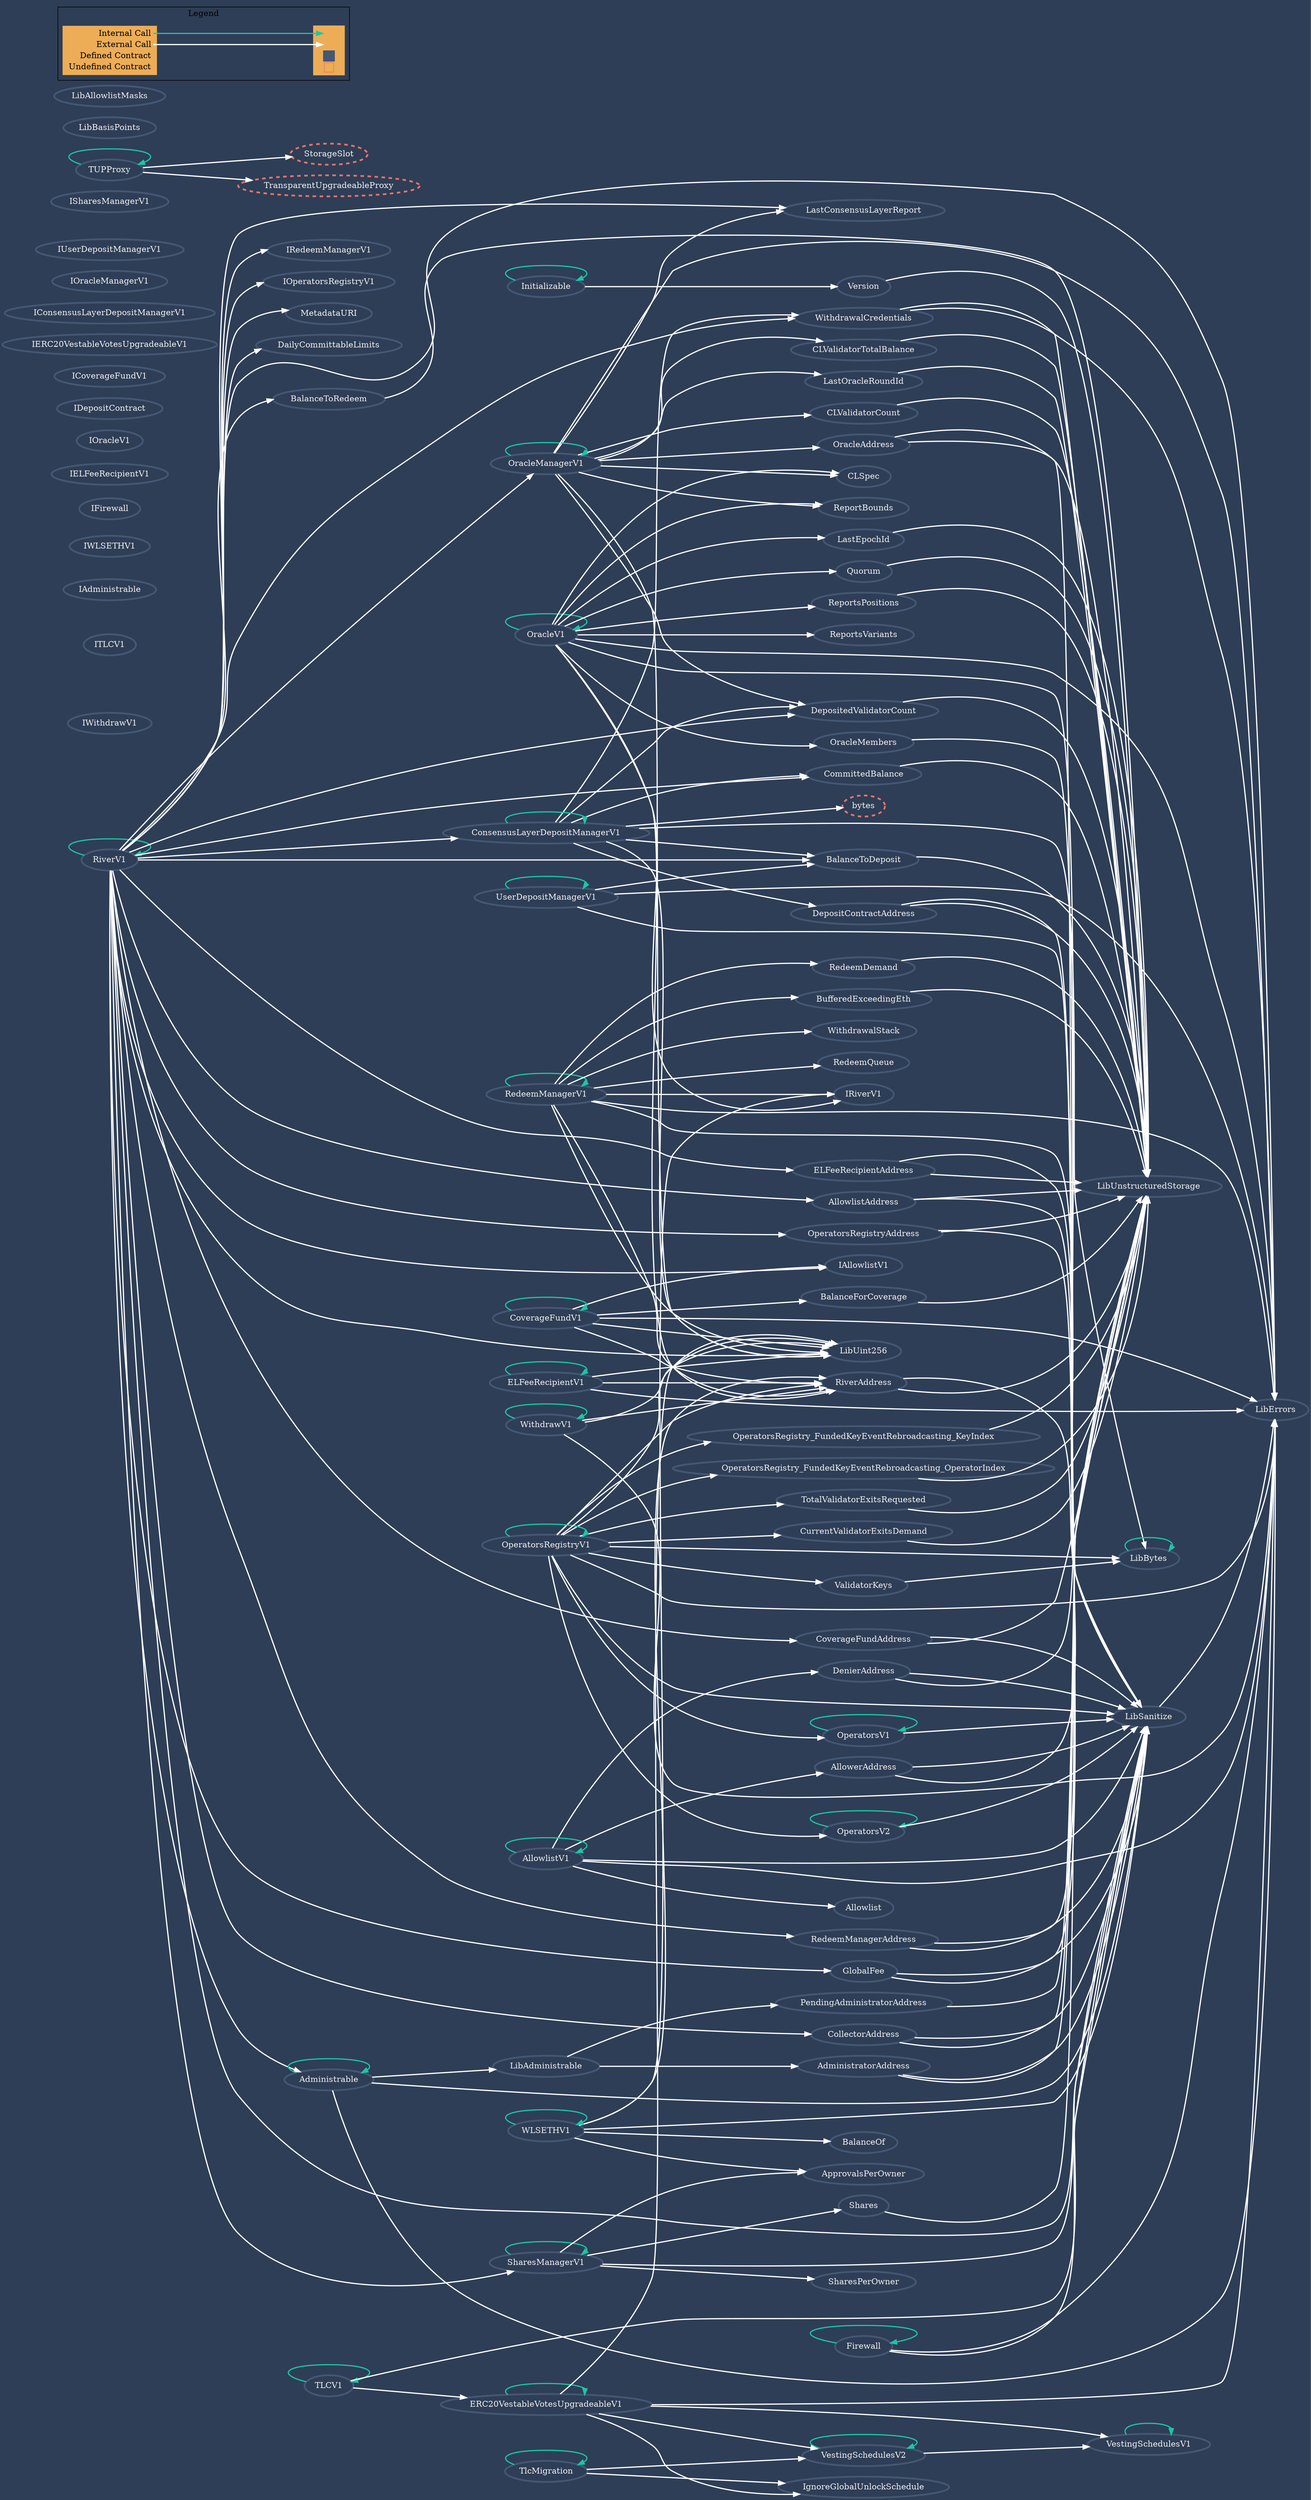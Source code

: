 digraph G {
  graph [ ratio = "auto", page = "100", compound =true, bgcolor = "#2e3e56" ];
  node [ style = "filled", fillcolor = "#edad56", color = "#edad56", penwidth =3 ];
  edge [ color = "#fcfcfc", penwidth =2, fontname = "helvetica Neue Ultra Light" ];
  "RedeemManagerV1" [ label = "RedeemManagerV1", color = "#445773", fontcolor = "#f0f0f0", style = "rounded" ];
  "IWithdrawV1" [ label = "IWithdrawV1", color = "#445773", fontcolor = "#f0f0f0", style = "rounded" ];
  "ITLCV1" [ label = "ITLCV1", color = "#445773", fontcolor = "#f0f0f0", style = "rounded" ];
  "IAllowlistV1" [ label = "IAllowlistV1", color = "#445773", fontcolor = "#f0f0f0", style = "rounded" ];
  "IRedeemManagerV1" [ label = "IRedeemManagerV1", color = "#445773", fontcolor = "#f0f0f0", style = "rounded" ];
  "IRiverV1" [ label = "IRiverV1", color = "#445773", fontcolor = "#f0f0f0", style = "rounded" ];
  "IOperatorsRegistryV1" [ label = "IOperatorsRegistryV1", color = "#445773", fontcolor = "#f0f0f0", style = "rounded" ];
  "IAdministrable" [ label = "IAdministrable", color = "#445773", fontcolor = "#f0f0f0", style = "rounded" ];
  "IWLSETHV1" [ label = "IWLSETHV1", color = "#445773", fontcolor = "#f0f0f0", style = "rounded" ];
  "IFirewall" [ label = "IFirewall", color = "#445773", fontcolor = "#f0f0f0", style = "rounded" ];
  "IELFeeRecipientV1" [ label = "IELFeeRecipientV1", color = "#445773", fontcolor = "#f0f0f0", style = "rounded" ];
  "IOracleV1" [ label = "IOracleV1", color = "#445773", fontcolor = "#f0f0f0", style = "rounded" ];
  "IDepositContract" [ label = "IDepositContract", color = "#445773", fontcolor = "#f0f0f0", style = "rounded" ];
  "ICoverageFundV1" [ label = "ICoverageFundV1", color = "#445773", fontcolor = "#f0f0f0", style = "rounded" ];
  "IERC20VestableVotesUpgradeableV1" [ label = "IERC20VestableVotesUpgradeableV1", color = "#445773", fontcolor = "#f0f0f0", style = "rounded" ];
  "IConsensusLayerDepositManagerV1" [ label = "IConsensusLayerDepositManagerV1", color = "#445773", fontcolor = "#f0f0f0", style = "rounded" ];
  "IOracleManagerV1" [ label = "IOracleManagerV1", color = "#445773", fontcolor = "#f0f0f0", style = "rounded" ];
  "IUserDepositManagerV1" [ label = "IUserDepositManagerV1", color = "#445773", fontcolor = "#f0f0f0", style = "rounded" ];
  "ISharesManagerV1" [ label = "ISharesManagerV1", color = "#445773", fontcolor = "#f0f0f0", style = "rounded" ];
  "TUPProxy" [ label = "TUPProxy", color = "#445773", fontcolor = "#f0f0f0", style = "rounded" ];
  "RiverV1" [ label = "RiverV1", color = "#445773", fontcolor = "#f0f0f0", style = "rounded" ];
  "Administrable" [ label = "Administrable", color = "#445773", fontcolor = "#f0f0f0", style = "rounded" ];
  "OracleV1" [ label = "OracleV1", color = "#445773", fontcolor = "#f0f0f0", style = "rounded" ];
  "WithdrawV1" [ label = "WithdrawV1", color = "#445773", fontcolor = "#f0f0f0", style = "rounded" ];
  "VestingSchedulesV1" [ label = "VestingSchedulesV1", color = "#445773", fontcolor = "#f0f0f0", style = "rounded" ];
  "VestingSchedulesV2" [ label = "VestingSchedulesV2", color = "#445773", fontcolor = "#f0f0f0", style = "rounded" ];
  "IgnoreGlobalUnlockSchedule" [ label = "IgnoreGlobalUnlockSchedule", color = "#445773", fontcolor = "#f0f0f0", style = "rounded" ];
  "OperatorsRegistry_FundedKeyEventRebroadcasting_KeyIndex" [ label = "OperatorsRegistry_FundedKeyEventRebroadcasting_KeyIndex", color = "#445773", fontcolor = "#f0f0f0", style = "rounded" ];
  "OperatorsRegistry_FundedKeyEventRebroadcasting_OperatorIndex" [ label = "OperatorsRegistry_FundedKeyEventRebroadcasting_OperatorIndex", color = "#445773", fontcolor = "#f0f0f0", style = "rounded" ];
  "BalanceOf" [ label = "BalanceOf", color = "#445773", fontcolor = "#f0f0f0", style = "rounded" ];
  "BalanceForCoverage" [ label = "BalanceForCoverage", color = "#445773", fontcolor = "#f0f0f0", style = "rounded" ];
  "ReportBounds" [ label = "ReportBounds", color = "#445773", fontcolor = "#f0f0f0", style = "rounded" ];
  "AllowlistAddress" [ label = "AllowlistAddress", color = "#445773", fontcolor = "#f0f0f0", style = "rounded" ];
  "CLSpec" [ label = "CLSpec", color = "#445773", fontcolor = "#f0f0f0", style = "rounded" ];
  "WithdrawalCredentials" [ label = "WithdrawalCredentials", color = "#445773", fontcolor = "#f0f0f0", style = "rounded" ];
  "DepositedValidatorCount" [ label = "DepositedValidatorCount", color = "#445773", fontcolor = "#f0f0f0", style = "rounded" ];
  "OperatorsRegistryAddress" [ label = "OperatorsRegistryAddress", color = "#445773", fontcolor = "#f0f0f0", style = "rounded" ];
  "DepositContractAddress" [ label = "DepositContractAddress", color = "#445773", fontcolor = "#f0f0f0", style = "rounded" ];
  "Shares" [ label = "Shares", color = "#445773", fontcolor = "#f0f0f0", style = "rounded" ];
  "BalanceToRedeem" [ label = "BalanceToRedeem", color = "#445773", fontcolor = "#f0f0f0", style = "rounded" ];
  "RedeemDemand" [ label = "RedeemDemand", color = "#445773", fontcolor = "#f0f0f0", style = "rounded" ];
  "LastConsensusLayerReport" [ label = "LastConsensusLayerReport", color = "#445773", fontcolor = "#f0f0f0", style = "rounded" ];
  "BalanceToDeposit" [ label = "BalanceToDeposit", color = "#445773", fontcolor = "#f0f0f0", style = "rounded" ];
  "BufferedExceedingEth" [ label = "BufferedExceedingEth", color = "#445773", fontcolor = "#f0f0f0", style = "rounded" ];
  "OracleAddress" [ label = "OracleAddress", color = "#445773", fontcolor = "#f0f0f0", style = "rounded" ];
  "RedeemManagerAddress" [ label = "RedeemManagerAddress", color = "#445773", fontcolor = "#f0f0f0", style = "rounded" ];
  "GlobalFee" [ label = "GlobalFee", color = "#445773", fontcolor = "#f0f0f0", style = "rounded" ];
  "CLValidatorCount" [ label = "CLValidatorCount", color = "#445773", fontcolor = "#f0f0f0", style = "rounded" ];
  "CommittedBalance" [ label = "CommittedBalance", color = "#445773", fontcolor = "#f0f0f0", style = "rounded" ];
  "CoverageFundAddress" [ label = "CoverageFundAddress", color = "#445773", fontcolor = "#f0f0f0", style = "rounded" ];
  "CLValidatorTotalBalance" [ label = "CLValidatorTotalBalance", color = "#445773", fontcolor = "#f0f0f0", style = "rounded" ];
  "MetadataURI" [ label = "MetadataURI", color = "#445773", fontcolor = "#f0f0f0", style = "rounded" ];
  "DailyCommittableLimits" [ label = "DailyCommittableLimits", color = "#445773", fontcolor = "#f0f0f0", style = "rounded" ];
  "WithdrawalStack" [ label = "WithdrawalStack", color = "#445773", fontcolor = "#f0f0f0", style = "rounded" ];
  "LastOracleRoundId" [ label = "LastOracleRoundId", color = "#445773", fontcolor = "#f0f0f0", style = "rounded" ];
  "CollectorAddress" [ label = "CollectorAddress", color = "#445773", fontcolor = "#f0f0f0", style = "rounded" ];
  "OperatorsV1" [ label = "OperatorsV1", color = "#445773", fontcolor = "#f0f0f0", style = "rounded" ];
  "OperatorsV2" [ label = "OperatorsV2", color = "#445773", fontcolor = "#f0f0f0", style = "rounded" ];
  "CurrentValidatorExitsDemand" [ label = "CurrentValidatorExitsDemand", color = "#445773", fontcolor = "#f0f0f0", style = "rounded" ];
  "TotalValidatorExitsRequested" [ label = "TotalValidatorExitsRequested", color = "#445773", fontcolor = "#f0f0f0", style = "rounded" ];
  "ValidatorKeys" [ label = "ValidatorKeys", color = "#445773", fontcolor = "#f0f0f0", style = "rounded" ];
  "ELFeeRecipientAddress" [ label = "ELFeeRecipientAddress", color = "#445773", fontcolor = "#f0f0f0", style = "rounded" ];
  "SharesPerOwner" [ label = "SharesPerOwner", color = "#445773", fontcolor = "#f0f0f0", style = "rounded" ];
  "RedeemQueue" [ label = "RedeemQueue", color = "#445773", fontcolor = "#f0f0f0", style = "rounded" ];
  "ConsensusLayerDepositManagerV1" [ label = "ConsensusLayerDepositManagerV1", color = "#445773", fontcolor = "#f0f0f0", style = "rounded" ];
  "ERC20VestableVotesUpgradeableV1" [ label = "ERC20VestableVotesUpgradeableV1", color = "#445773", fontcolor = "#f0f0f0", style = "rounded" ];
  "UserDepositManagerV1" [ label = "UserDepositManagerV1", color = "#445773", fontcolor = "#f0f0f0", style = "rounded" ];
  "OracleManagerV1" [ label = "OracleManagerV1", color = "#445773", fontcolor = "#f0f0f0", style = "rounded" ];
  "SharesManagerV1" [ label = "SharesManagerV1", color = "#445773", fontcolor = "#f0f0f0", style = "rounded" ];
  "RiverAddress" [ label = "RiverAddress", color = "#445773", fontcolor = "#f0f0f0", style = "rounded" ];
  "PendingAdministratorAddress" [ label = "PendingAdministratorAddress", color = "#445773", fontcolor = "#f0f0f0", style = "rounded" ];
  "AdministratorAddress" [ label = "AdministratorAddress", color = "#445773", fontcolor = "#f0f0f0", style = "rounded" ];
  "ApprovalsPerOwner" [ label = "ApprovalsPerOwner", color = "#445773", fontcolor = "#f0f0f0", style = "rounded" ];
  "Version" [ label = "Version", color = "#445773", fontcolor = "#f0f0f0", style = "rounded" ];
  "Quorum" [ label = "Quorum", color = "#445773", fontcolor = "#f0f0f0", style = "rounded" ];
  "OracleMembers" [ label = "OracleMembers", color = "#445773", fontcolor = "#f0f0f0", style = "rounded" ];
  "ReportsPositions" [ label = "ReportsPositions", color = "#445773", fontcolor = "#f0f0f0", style = "rounded" ];
  "LastEpochId" [ label = "LastEpochId", color = "#445773", fontcolor = "#f0f0f0", style = "rounded" ];
  "ReportsVariants" [ label = "ReportsVariants", color = "#445773", fontcolor = "#f0f0f0", style = "rounded" ];
  "Allowlist" [ label = "Allowlist", color = "#445773", fontcolor = "#f0f0f0", style = "rounded" ];
  "DenierAddress" [ label = "DenierAddress", color = "#445773", fontcolor = "#f0f0f0", style = "rounded" ];
  "AllowerAddress" [ label = "AllowerAddress", color = "#445773", fontcolor = "#f0f0f0", style = "rounded" ];
  "TlcMigration" [ label = "TlcMigration", color = "#445773", fontcolor = "#f0f0f0", style = "rounded" ];
  "AllowlistV1" [ label = "AllowlistV1", color = "#445773", fontcolor = "#f0f0f0", style = "rounded" ];
  "CoverageFundV1" [ label = "CoverageFundV1", color = "#445773", fontcolor = "#f0f0f0", style = "rounded" ];
  "Firewall" [ label = "Firewall", color = "#445773", fontcolor = "#f0f0f0", style = "rounded" ];
  "WLSETHV1" [ label = "WLSETHV1", color = "#445773", fontcolor = "#f0f0f0", style = "rounded" ];
  "ELFeeRecipientV1" [ label = "ELFeeRecipientV1", color = "#445773", fontcolor = "#f0f0f0", style = "rounded" ];
  "OperatorsRegistryV1" [ label = "OperatorsRegistryV1", color = "#445773", fontcolor = "#f0f0f0", style = "rounded" ];
  "TLCV1" [ label = "TLCV1", color = "#445773", fontcolor = "#f0f0f0", style = "rounded" ];
  "Initializable" [ label = "Initializable", color = "#445773", fontcolor = "#f0f0f0", style = "rounded" ];
  "LibBytes" [ label = "LibBytes", color = "#445773", fontcolor = "#f0f0f0", style = "rounded" ];
  "LibUint256" [ label = "LibUint256", color = "#445773", fontcolor = "#f0f0f0", style = "rounded" ];
  "LibUnstructuredStorage" [ label = "LibUnstructuredStorage", color = "#445773", fontcolor = "#f0f0f0", style = "rounded" ];
  "LibAdministrable" [ label = "LibAdministrable", color = "#445773", fontcolor = "#f0f0f0", style = "rounded" ];
  "LibErrors" [ label = "LibErrors", color = "#445773", fontcolor = "#f0f0f0", style = "rounded" ];
  "LibBasisPoints" [ label = "LibBasisPoints", color = "#445773", fontcolor = "#f0f0f0", style = "rounded" ];
  "LibAllowlistMasks" [ label = "LibAllowlistMasks", color = "#445773", fontcolor = "#f0f0f0", style = "rounded" ];
  "LibSanitize" [ label = "LibSanitize", color = "#445773", fontcolor = "#f0f0f0", style = "rounded" ];
  "StorageSlot" [ label = "StorageSlot", color = "#e8726d", fontcolor = "#f0f0f0", style = "rounded,dashed" ];
  "TransparentUpgradeableProxy" [ label = "TransparentUpgradeableProxy", color = "#e8726d", fontcolor = "#f0f0f0", style = "rounded,dashed" ];
  "bytes" [ label = "bytes", color = "#e8726d", fontcolor = "#f0f0f0", style = "rounded,dashed" ];
  "RedeemManagerV1" -> "RiverAddress" [ color = "white" ];
  "RedeemManagerV1" -> "LibErrors" [ color = "white" ];
  "RedeemManagerV1" -> "RedeemManagerV1" [ color = "#1bc6a6" ];
  "RedeemManagerV1" -> "IRiverV1" [ color = "white" ];
  "RedeemManagerV1" -> "RedeemQueue" [ color = "white" ];
  "RedeemManagerV1" -> "WithdrawalStack" [ color = "white" ];
  "RedeemManagerV1" -> "BufferedExceedingEth" [ color = "white" ];
  "RedeemManagerV1" -> "RedeemDemand" [ color = "white" ];
  "RedeemManagerV1" -> "LibUint256" [ color = "white" ];
  "RedeemManagerV1" -> "LibSanitize" [ color = "white" ];
  "TUPProxy" -> "StorageSlot" [ color = "white" ];
  "TUPProxy" -> "TransparentUpgradeableProxy" [ color = "white" ];
  "TUPProxy" -> "TUPProxy" [ color = "#1bc6a6" ];
  "RiverV1" -> "RiverV1" [ color = "#1bc6a6" ];
  "RiverV1" -> "CollectorAddress" [ color = "white" ];
  "RiverV1" -> "GlobalFee" [ color = "white" ];
  "RiverV1" -> "ELFeeRecipientAddress" [ color = "white" ];
  "RiverV1" -> "AllowlistAddress" [ color = "white" ];
  "RiverV1" -> "OperatorsRegistryAddress" [ color = "white" ];
  "RiverV1" -> "ConsensusLayerDepositManagerV1" [ color = "white" ];
  "RiverV1" -> "OracleManagerV1" [ color = "white" ];
  "RiverV1" -> "RedeemManagerAddress" [ color = "white" ];
  "RiverV1" -> "DailyCommittableLimits" [ color = "white" ];
  "RiverV1" -> "CommittedBalance" [ color = "white" ];
  "RiverV1" -> "BalanceToDeposit" [ color = "white" ];
  "RiverV1" -> "CoverageFundAddress" [ color = "white" ];
  "RiverV1" -> "MetadataURI" [ color = "white" ];
  "RiverV1" -> "BalanceToRedeem" [ color = "white" ];
  "RiverV1" -> "LibSanitize" [ color = "white" ];
  "RiverV1" -> "LibErrors" [ color = "white" ];
  "RiverV1" -> "WithdrawalCredentials" [ color = "white" ];
  "RiverV1" -> "Administrable" [ color = "white" ];
  "RiverV1" -> "IAllowlistV1" [ color = "white" ];
  "RiverV1" -> "SharesManagerV1" [ color = "white" ];
  "RiverV1" -> "LastConsensusLayerReport" [ color = "white" ];
  "RiverV1" -> "DepositedValidatorCount" [ color = "white" ];
  "RiverV1" -> "IRedeemManagerV1" [ color = "white" ];
  "RiverV1" -> "LibUint256" [ color = "white" ];
  "RiverV1" -> "IOperatorsRegistryV1" [ color = "white" ];
  "Administrable" -> "LibAdministrable" [ color = "white" ];
  "Administrable" -> "LibErrors" [ color = "white" ];
  "Administrable" -> "Administrable" [ color = "#1bc6a6" ];
  "Administrable" -> "LibSanitize" [ color = "white" ];
  "OracleV1" -> "OracleV1" [ color = "#1bc6a6" ];
  "OracleV1" -> "LibErrors" [ color = "white" ];
  "OracleV1" -> "RiverAddress" [ color = "white" ];
  "OracleV1" -> "CLSpec" [ color = "white" ];
  "OracleV1" -> "ReportBounds" [ color = "white" ];
  "OracleV1" -> "Quorum" [ color = "white" ];
  "OracleV1" -> "OracleMembers" [ color = "white" ];
  "OracleV1" -> "ReportsPositions" [ color = "white" ];
  "OracleV1" -> "ReportsVariants" [ color = "white" ];
  "OracleV1" -> "LastEpochId" [ color = "white" ];
  "OracleV1" -> "LibSanitize" [ color = "white" ];
  "OracleV1" -> "IRiverV1" [ color = "white" ];
  "WithdrawV1" -> "RiverAddress" [ color = "white" ];
  "WithdrawV1" -> "LibErrors" [ color = "white" ];
  "WithdrawV1" -> "WithdrawV1" [ color = "#1bc6a6" ];
  "WithdrawV1" -> "LibUint256" [ color = "white" ];
  "VestingSchedulesV1" -> "VestingSchedulesV1" [ color = "#1bc6a6" ];
  "VestingSchedulesV2" -> "VestingSchedulesV2" [ color = "#1bc6a6" ];
  "VestingSchedulesV2" -> "VestingSchedulesV1" [ color = "white" ];
  "OperatorsRegistry_FundedKeyEventRebroadcasting_KeyIndex" -> "LibUnstructuredStorage" [ color = "white" ];
  "OperatorsRegistry_FundedKeyEventRebroadcasting_OperatorIndex" -> "LibUnstructuredStorage" [ color = "white" ];
  "BalanceForCoverage" -> "LibUnstructuredStorage" [ color = "white" ];
  "AllowlistAddress" -> "LibUnstructuredStorage" [ color = "white" ];
  "AllowlistAddress" -> "LibSanitize" [ color = "white" ];
  "WithdrawalCredentials" -> "LibUnstructuredStorage" [ color = "white" ];
  "WithdrawalCredentials" -> "LibErrors" [ color = "white" ];
  "DepositedValidatorCount" -> "LibUnstructuredStorage" [ color = "white" ];
  "OperatorsRegistryAddress" -> "LibUnstructuredStorage" [ color = "white" ];
  "OperatorsRegistryAddress" -> "LibSanitize" [ color = "white" ];
  "DepositContractAddress" -> "LibUnstructuredStorage" [ color = "white" ];
  "DepositContractAddress" -> "LibSanitize" [ color = "white" ];
  "Shares" -> "LibUnstructuredStorage" [ color = "white" ];
  "BalanceToRedeem" -> "LibUnstructuredStorage" [ color = "white" ];
  "RedeemDemand" -> "LibUnstructuredStorage" [ color = "white" ];
  "BalanceToDeposit" -> "LibUnstructuredStorage" [ color = "white" ];
  "BufferedExceedingEth" -> "LibUnstructuredStorage" [ color = "white" ];
  "OracleAddress" -> "LibUnstructuredStorage" [ color = "white" ];
  "OracleAddress" -> "LibSanitize" [ color = "white" ];
  "RedeemManagerAddress" -> "LibUnstructuredStorage" [ color = "white" ];
  "RedeemManagerAddress" -> "LibSanitize" [ color = "white" ];
  "GlobalFee" -> "LibUnstructuredStorage" [ color = "white" ];
  "GlobalFee" -> "LibSanitize" [ color = "white" ];
  "CLValidatorCount" -> "LibUnstructuredStorage" [ color = "white" ];
  "CommittedBalance" -> "LibUnstructuredStorage" [ color = "white" ];
  "CoverageFundAddress" -> "LibUnstructuredStorage" [ color = "white" ];
  "CoverageFundAddress" -> "LibSanitize" [ color = "white" ];
  "CLValidatorTotalBalance" -> "LibUnstructuredStorage" [ color = "white" ];
  "LastOracleRoundId" -> "LibUnstructuredStorage" [ color = "white" ];
  "CollectorAddress" -> "LibUnstructuredStorage" [ color = "white" ];
  "CollectorAddress" -> "LibSanitize" [ color = "white" ];
  "OperatorsV1" -> "OperatorsV1" [ color = "#1bc6a6" ];
  "OperatorsV1" -> "LibSanitize" [ color = "white" ];
  "OperatorsV2" -> "OperatorsV2" [ color = "#1bc6a6" ];
  "OperatorsV2" -> "LibSanitize" [ color = "white" ];
  "CurrentValidatorExitsDemand" -> "LibUnstructuredStorage" [ color = "white" ];
  "TotalValidatorExitsRequested" -> "LibUnstructuredStorage" [ color = "white" ];
  "ValidatorKeys" -> "LibBytes" [ color = "white" ];
  "ELFeeRecipientAddress" -> "LibUnstructuredStorage" [ color = "white" ];
  "ELFeeRecipientAddress" -> "LibSanitize" [ color = "white" ];
  "ConsensusLayerDepositManagerV1" -> "DepositContractAddress" [ color = "white" ];
  "ConsensusLayerDepositManagerV1" -> "WithdrawalCredentials" [ color = "white" ];
  "ConsensusLayerDepositManagerV1" -> "CommittedBalance" [ color = "white" ];
  "ConsensusLayerDepositManagerV1" -> "BalanceToDeposit" [ color = "white" ];
  "ConsensusLayerDepositManagerV1" -> "DepositedValidatorCount" [ color = "white" ];
  "ConsensusLayerDepositManagerV1" -> "LibUint256" [ color = "white" ];
  "ConsensusLayerDepositManagerV1" -> "ConsensusLayerDepositManagerV1" [ color = "#1bc6a6" ];
  "ConsensusLayerDepositManagerV1" -> "bytes" [ color = "white" ];
  "ConsensusLayerDepositManagerV1" -> "LibBytes" [ color = "white" ];
  "ERC20VestableVotesUpgradeableV1" -> "VestingSchedulesV2" [ color = "white" ];
  "ERC20VestableVotesUpgradeableV1" -> "VestingSchedulesV1" [ color = "white" ];
  "ERC20VestableVotesUpgradeableV1" -> "LibUint256" [ color = "white" ];
  "ERC20VestableVotesUpgradeableV1" -> "ERC20VestableVotesUpgradeableV1" [ color = "#1bc6a6" ];
  "ERC20VestableVotesUpgradeableV1" -> "IgnoreGlobalUnlockSchedule" [ color = "white" ];
  "ERC20VestableVotesUpgradeableV1" -> "LibErrors" [ color = "white" ];
  "UserDepositManagerV1" -> "UserDepositManagerV1" [ color = "#1bc6a6" ];
  "UserDepositManagerV1" -> "LibSanitize" [ color = "white" ];
  "UserDepositManagerV1" -> "LibErrors" [ color = "white" ];
  "UserDepositManagerV1" -> "BalanceToDeposit" [ color = "white" ];
  "OracleManagerV1" -> "OracleManagerV1" [ color = "#1bc6a6" ];
  "OracleManagerV1" -> "LibErrors" [ color = "white" ];
  "OracleManagerV1" -> "OracleAddress" [ color = "white" ];
  "OracleManagerV1" -> "CLSpec" [ color = "white" ];
  "OracleManagerV1" -> "ReportBounds" [ color = "white" ];
  "OracleManagerV1" -> "LastOracleRoundId" [ color = "white" ];
  "OracleManagerV1" -> "CLValidatorTotalBalance" [ color = "white" ];
  "OracleManagerV1" -> "CLValidatorCount" [ color = "white" ];
  "OracleManagerV1" -> "LastConsensusLayerReport" [ color = "white" ];
  "OracleManagerV1" -> "LibUint256" [ color = "white" ];
  "OracleManagerV1" -> "DepositedValidatorCount" [ color = "white" ];
  "SharesManagerV1" -> "SharesManagerV1" [ color = "#1bc6a6" ];
  "SharesManagerV1" -> "SharesPerOwner" [ color = "white" ];
  "SharesManagerV1" -> "ApprovalsPerOwner" [ color = "white" ];
  "SharesManagerV1" -> "LibSanitize" [ color = "white" ];
  "SharesManagerV1" -> "Shares" [ color = "white" ];
  "RiverAddress" -> "LibUnstructuredStorage" [ color = "white" ];
  "RiverAddress" -> "LibSanitize" [ color = "white" ];
  "PendingAdministratorAddress" -> "LibUnstructuredStorage" [ color = "white" ];
  "AdministratorAddress" -> "LibUnstructuredStorage" [ color = "white" ];
  "AdministratorAddress" -> "LibSanitize" [ color = "white" ];
  "Version" -> "LibUnstructuredStorage" [ color = "white" ];
  "Quorum" -> "LibUnstructuredStorage" [ color = "white" ];
  "OracleMembers" -> "LibSanitize" [ color = "white" ];
  "ReportsPositions" -> "LibUnstructuredStorage" [ color = "white" ];
  "LastEpochId" -> "LibUnstructuredStorage" [ color = "white" ];
  "DenierAddress" -> "LibUnstructuredStorage" [ color = "white" ];
  "DenierAddress" -> "LibSanitize" [ color = "white" ];
  "AllowerAddress" -> "LibUnstructuredStorage" [ color = "white" ];
  "AllowerAddress" -> "LibSanitize" [ color = "white" ];
  "TlcMigration" -> "TlcMigration" [ color = "#1bc6a6" ];
  "TlcMigration" -> "VestingSchedulesV2" [ color = "white" ];
  "TlcMigration" -> "IgnoreGlobalUnlockSchedule" [ color = "white" ];
  "AllowlistV1" -> "AllowlistV1" [ color = "#1bc6a6" ];
  "AllowlistV1" -> "AllowerAddress" [ color = "white" ];
  "AllowlistV1" -> "DenierAddress" [ color = "white" ];
  "AllowlistV1" -> "Allowlist" [ color = "white" ];
  "AllowlistV1" -> "LibErrors" [ color = "white" ];
  "AllowlistV1" -> "LibSanitize" [ color = "white" ];
  "CoverageFundV1" -> "RiverAddress" [ color = "white" ];
  "CoverageFundV1" -> "LibErrors" [ color = "white" ];
  "CoverageFundV1" -> "LibUint256" [ color = "white" ];
  "CoverageFundV1" -> "BalanceForCoverage" [ color = "white" ];
  "CoverageFundV1" -> "CoverageFundV1" [ color = "#1bc6a6" ];
  "CoverageFundV1" -> "IAllowlistV1" [ color = "white" ];
  "Firewall" -> "LibSanitize" [ color = "white" ];
  "Firewall" -> "Firewall" [ color = "#1bc6a6" ];
  "Firewall" -> "LibErrors" [ color = "white" ];
  "WLSETHV1" -> "WLSETHV1" [ color = "#1bc6a6" ];
  "WLSETHV1" -> "RiverAddress" [ color = "white" ];
  "WLSETHV1" -> "BalanceOf" [ color = "white" ];
  "WLSETHV1" -> "ApprovalsPerOwner" [ color = "white" ];
  "WLSETHV1" -> "IRiverV1" [ color = "white" ];
  "WLSETHV1" -> "LibSanitize" [ color = "white" ];
  "ELFeeRecipientV1" -> "RiverAddress" [ color = "white" ];
  "ELFeeRecipientV1" -> "LibErrors" [ color = "white" ];
  "ELFeeRecipientV1" -> "LibUint256" [ color = "white" ];
  "ELFeeRecipientV1" -> "ELFeeRecipientV1" [ color = "#1bc6a6" ];
  "OperatorsRegistryV1" -> "OperatorsRegistryV1" [ color = "#1bc6a6" ];
  "OperatorsRegistryV1" -> "RiverAddress" [ color = "white" ];
  "OperatorsRegistryV1" -> "OperatorsV1" [ color = "white" ];
  "OperatorsRegistryV1" -> "OperatorsV2" [ color = "white" ];
  "OperatorsRegistryV1" -> "OperatorsRegistry_FundedKeyEventRebroadcasting_OperatorIndex" [ color = "white" ];
  "OperatorsRegistryV1" -> "OperatorsRegistry_FundedKeyEventRebroadcasting_KeyIndex" [ color = "white" ];
  "OperatorsRegistryV1" -> "ValidatorKeys" [ color = "white" ];
  "OperatorsRegistryV1" -> "LibUint256" [ color = "white" ];
  "OperatorsRegistryV1" -> "LibErrors" [ color = "white" ];
  "OperatorsRegistryV1" -> "TotalValidatorExitsRequested" [ color = "white" ];
  "OperatorsRegistryV1" -> "CurrentValidatorExitsDemand" [ color = "white" ];
  "OperatorsRegistryV1" -> "LibSanitize" [ color = "white" ];
  "OperatorsRegistryV1" -> "LibBytes" [ color = "white" ];
  "TLCV1" -> "TLCV1" [ color = "#1bc6a6" ];
  "TLCV1" -> "LibSanitize" [ color = "white" ];
  "TLCV1" -> "ERC20VestableVotesUpgradeableV1" [ color = "white" ];
  "Initializable" -> "Version" [ color = "white" ];
  "Initializable" -> "Initializable" [ color = "#1bc6a6" ];
  "LibBytes" -> "LibBytes" [ color = "#1bc6a6" ];
  "LibAdministrable" -> "AdministratorAddress" [ color = "white" ];
  "LibAdministrable" -> "PendingAdministratorAddress" [ color = "white" ];
  "LibSanitize" -> "LibErrors" [ color = "white" ];


rankdir=LR
node [shape=plaintext]
subgraph cluster_01 { 
label = "Legend";
key [label=<<table border="0" cellpadding="2" cellspacing="0" cellborder="0">
  <tr><td align="right" port="i1">Internal Call</td></tr>
  <tr><td align="right" port="i2">External Call</td></tr>
  <tr><td align="right" port="i3">Defined Contract</td></tr>
  <tr><td align="right" port="i4">Undefined Contract</td></tr>
  </table>>]
key2 [label=<<table border="0" cellpadding="2" cellspacing="0" cellborder="0">
  <tr><td port="i1">&nbsp;&nbsp;&nbsp;</td></tr>
  <tr><td port="i2">&nbsp;&nbsp;&nbsp;</td></tr>
  <tr><td port="i3" bgcolor="#445773">&nbsp;&nbsp;&nbsp;</td></tr>
  <tr><td port="i4">
    <table border="1" cellborder="0" cellspacing="0" cellpadding="7" color="#e8726d">
      <tr>
       <td></td>
      </tr>
     </table>
  </td></tr>
  </table>>]
key:i1:e -> key2:i1:w [color="#1bc6a6"]
key:i2:e -> key2:i2:w [color="white"]
}
}
